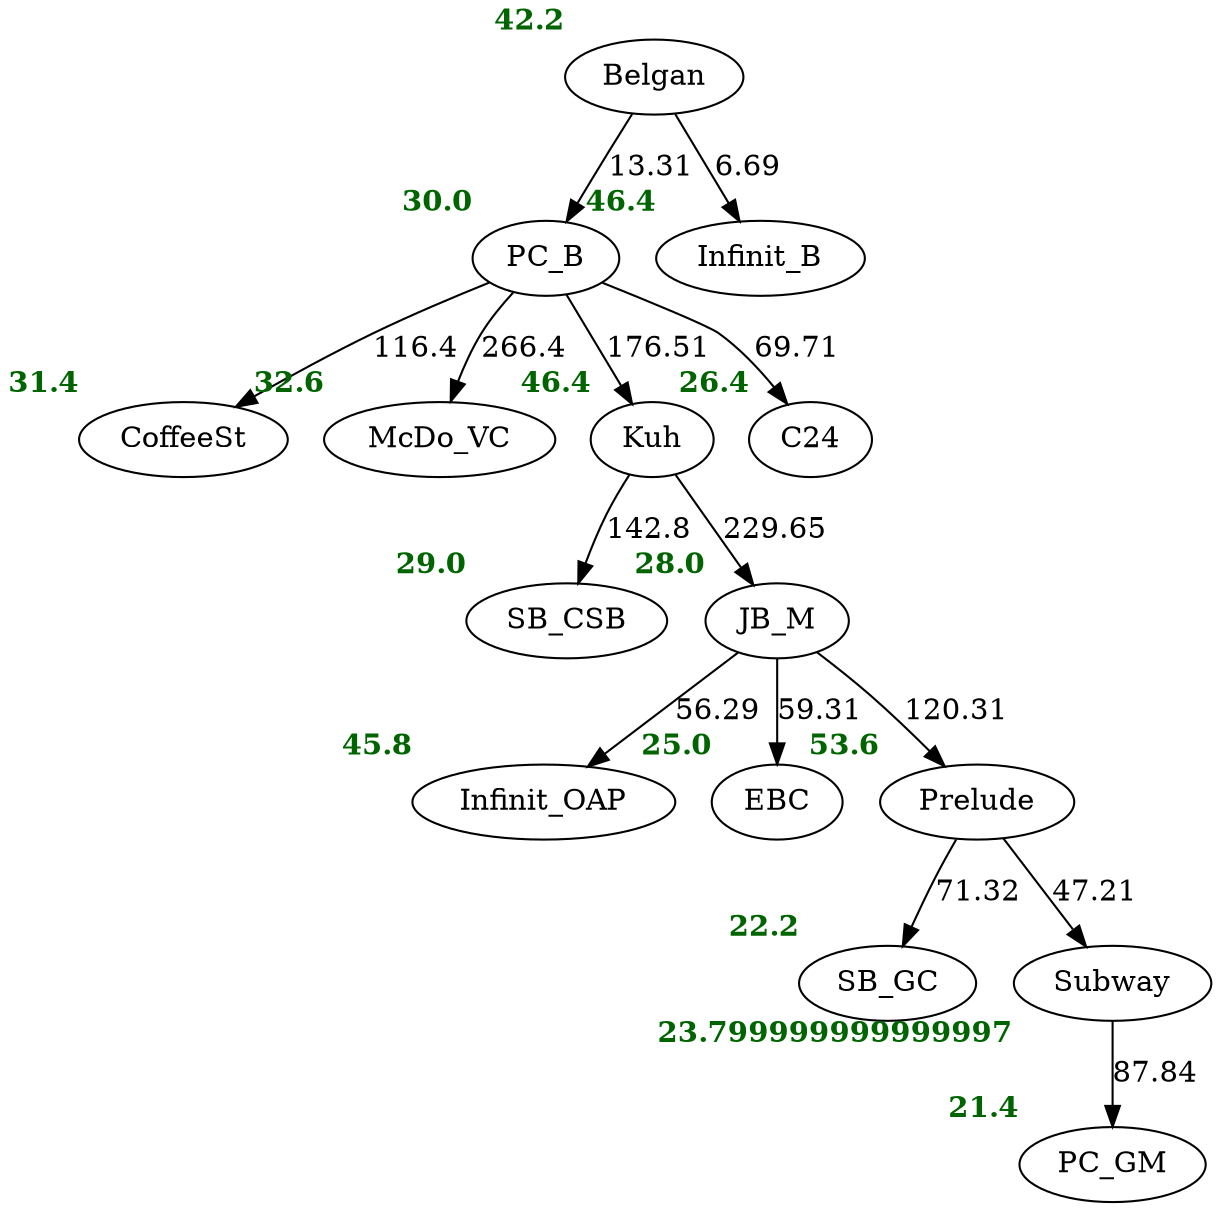 digraph G {
Belgan [xlabel=<<font color="darkgreen"><B>42.2</B></font>>];
PC_B [xlabel=<<font color="darkgreen"><B>30.0</B></font>>];
Infinit_B [xlabel=<<font color="darkgreen"><B>46.4</B></font>>];
CoffeeSt [xlabel=<<font color="darkgreen"><B>31.4</B></font>>];
McDo_VC [xlabel=<<font color="darkgreen"><B>32.6</B></font>>];
Kuh [xlabel=<<font color="darkgreen"><B>46.4</B></font>>];
C24 [xlabel=<<font color="darkgreen"><B>26.4</B></font>>];
SB_CSB [xlabel=<<font color="darkgreen"><B>29.0</B></font>>];
JB_M [xlabel=<<font color="darkgreen"><B>28.0</B></font>>];
Infinit_OAP [xlabel=<<font color="darkgreen"><B>45.8</B></font>>];
EBC [xlabel=<<font color="darkgreen"><B>25.0</B></font>>];
Prelude [xlabel=<<font color="darkgreen"><B>53.6</B></font>>];
SB_GC [xlabel=<<font color="darkgreen"><B>22.2</B></font>>];
Subway [xlabel=<<font color="darkgreen"><B>23.799999999999997</B></font>>];
PC_GM [xlabel=<<font color="darkgreen"><B>21.4</B></font>>];
Belgan -> PC_B [label="13.31"];
Belgan -> Infinit_B [label="6.69"];
PC_B -> CoffeeSt [label="116.4"];
PC_B -> McDo_VC [label="266.4"];
PC_B -> Kuh [label="176.51"];
PC_B -> C24 [label="69.71"];
Kuh -> SB_CSB [label="142.8"];
Kuh -> JB_M [label="229.65"];
JB_M -> Infinit_OAP [label="56.29"];
JB_M -> EBC [label="59.31"];
JB_M -> Prelude [label="120.31"];
Prelude -> SB_GC [label="71.32"];
Prelude -> Subway [label="47.21"];
Subway -> PC_GM [label="87.84"];
}